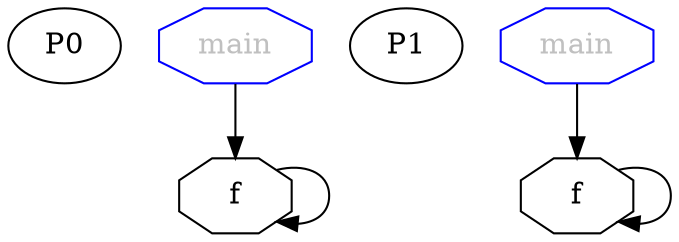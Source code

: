 digraph G{
subgraph G0{ 
side0[label = P0]
node[color = black];
main0[label = "main",fontcolor = "grey"];
f0[label = "f",fontcolor = "black"];
main0[shape = "octagon", color = "blue", style = "filled", fillcolor = "white"]
f0[shape = "octagon",  style = "filled", fillcolor = "white"]
main0->f0
f0->f0
}
subgraph G1{ 
side1[label = P1]
node[color = black];
main1[label = "main",fontcolor = "grey"];
f1[label = "f",fontcolor = "black"];
main1[shape = "octagon", color = "blue", style = "filled", fillcolor = "white"]
f1[shape = "octagon",  style = "filled", fillcolor = "white"]
main1->f1
f1->f1
}
}
